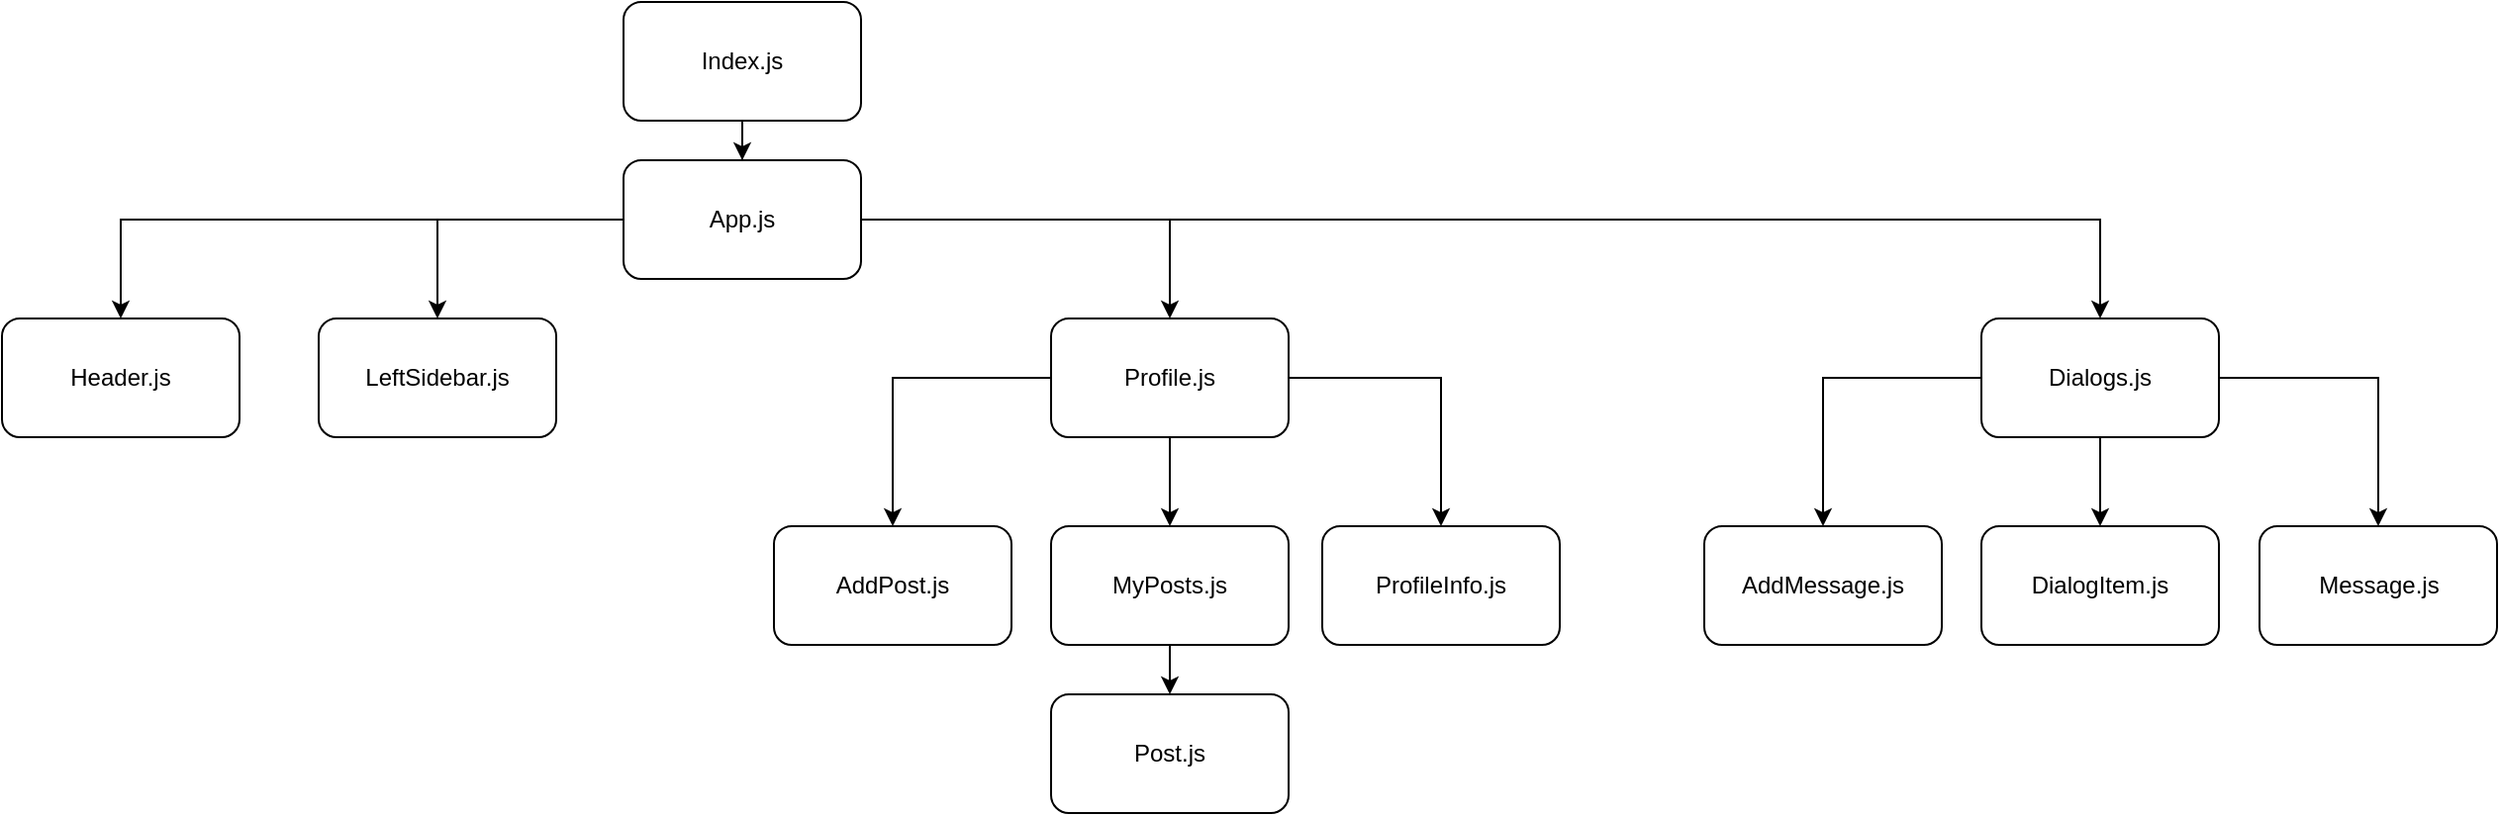 <mxfile version="20.4.0" type="github">
  <diagram id="xHOimHG9-8J5mxC2XHgx" name="Страница 1">
    <mxGraphModel dx="1347" dy="701" grid="1" gridSize="10" guides="1" tooltips="1" connect="1" arrows="1" fold="1" page="1" pageScale="1" pageWidth="827" pageHeight="1169" math="0" shadow="0">
      <root>
        <mxCell id="0" />
        <mxCell id="1" parent="0" />
        <mxCell id="pfRGDcLMg5ehwP8UyWYD-4" style="edgeStyle=orthogonalEdgeStyle;rounded=0;orthogonalLoop=1;jettySize=auto;html=1;" edge="1" parent="1" source="pfRGDcLMg5ehwP8UyWYD-2" target="pfRGDcLMg5ehwP8UyWYD-3">
          <mxGeometry relative="1" as="geometry" />
        </mxCell>
        <mxCell id="pfRGDcLMg5ehwP8UyWYD-2" value="Index.js" style="rounded=1;whiteSpace=wrap;html=1;" vertex="1" parent="1">
          <mxGeometry x="354" y="320" width="120" height="60" as="geometry" />
        </mxCell>
        <mxCell id="pfRGDcLMg5ehwP8UyWYD-9" style="edgeStyle=orthogonalEdgeStyle;rounded=0;orthogonalLoop=1;jettySize=auto;html=1;entryX=0.5;entryY=0;entryDx=0;entryDy=0;" edge="1" parent="1" source="pfRGDcLMg5ehwP8UyWYD-3" target="pfRGDcLMg5ehwP8UyWYD-6">
          <mxGeometry relative="1" as="geometry" />
        </mxCell>
        <mxCell id="pfRGDcLMg5ehwP8UyWYD-10" style="edgeStyle=orthogonalEdgeStyle;rounded=0;orthogonalLoop=1;jettySize=auto;html=1;" edge="1" parent="1" source="pfRGDcLMg5ehwP8UyWYD-3" target="pfRGDcLMg5ehwP8UyWYD-5">
          <mxGeometry relative="1" as="geometry" />
        </mxCell>
        <mxCell id="pfRGDcLMg5ehwP8UyWYD-12" style="edgeStyle=orthogonalEdgeStyle;rounded=0;orthogonalLoop=1;jettySize=auto;html=1;entryX=0.5;entryY=0;entryDx=0;entryDy=0;" edge="1" parent="1" source="pfRGDcLMg5ehwP8UyWYD-3" target="pfRGDcLMg5ehwP8UyWYD-7">
          <mxGeometry relative="1" as="geometry" />
        </mxCell>
        <mxCell id="pfRGDcLMg5ehwP8UyWYD-13" style="edgeStyle=orthogonalEdgeStyle;rounded=0;orthogonalLoop=1;jettySize=auto;html=1;" edge="1" parent="1" source="pfRGDcLMg5ehwP8UyWYD-3" target="pfRGDcLMg5ehwP8UyWYD-8">
          <mxGeometry relative="1" as="geometry" />
        </mxCell>
        <mxCell id="pfRGDcLMg5ehwP8UyWYD-3" value="App.js" style="rounded=1;whiteSpace=wrap;html=1;" vertex="1" parent="1">
          <mxGeometry x="354" y="400" width="120" height="60" as="geometry" />
        </mxCell>
        <mxCell id="pfRGDcLMg5ehwP8UyWYD-5" value="Header.js" style="rounded=1;whiteSpace=wrap;html=1;" vertex="1" parent="1">
          <mxGeometry x="40" y="480" width="120" height="60" as="geometry" />
        </mxCell>
        <mxCell id="pfRGDcLMg5ehwP8UyWYD-6" value="LeftSidebar.js" style="rounded=1;whiteSpace=wrap;html=1;" vertex="1" parent="1">
          <mxGeometry x="200" y="480" width="120" height="60" as="geometry" />
        </mxCell>
        <mxCell id="pfRGDcLMg5ehwP8UyWYD-20" style="edgeStyle=orthogonalEdgeStyle;rounded=0;orthogonalLoop=1;jettySize=auto;html=1;" edge="1" parent="1" source="pfRGDcLMg5ehwP8UyWYD-7" target="pfRGDcLMg5ehwP8UyWYD-17">
          <mxGeometry relative="1" as="geometry" />
        </mxCell>
        <mxCell id="pfRGDcLMg5ehwP8UyWYD-21" style="edgeStyle=orthogonalEdgeStyle;rounded=0;orthogonalLoop=1;jettySize=auto;html=1;" edge="1" parent="1" source="pfRGDcLMg5ehwP8UyWYD-7" target="pfRGDcLMg5ehwP8UyWYD-18">
          <mxGeometry relative="1" as="geometry" />
        </mxCell>
        <mxCell id="pfRGDcLMg5ehwP8UyWYD-22" style="edgeStyle=orthogonalEdgeStyle;rounded=0;orthogonalLoop=1;jettySize=auto;html=1;" edge="1" parent="1" source="pfRGDcLMg5ehwP8UyWYD-7" target="pfRGDcLMg5ehwP8UyWYD-19">
          <mxGeometry relative="1" as="geometry" />
        </mxCell>
        <mxCell id="pfRGDcLMg5ehwP8UyWYD-7" value="Profile.js" style="rounded=1;whiteSpace=wrap;html=1;" vertex="1" parent="1">
          <mxGeometry x="570" y="480" width="120" height="60" as="geometry" />
        </mxCell>
        <mxCell id="pfRGDcLMg5ehwP8UyWYD-25" style="edgeStyle=orthogonalEdgeStyle;rounded=0;orthogonalLoop=1;jettySize=auto;html=1;" edge="1" parent="1" source="pfRGDcLMg5ehwP8UyWYD-8" target="pfRGDcLMg5ehwP8UyWYD-14">
          <mxGeometry relative="1" as="geometry" />
        </mxCell>
        <mxCell id="pfRGDcLMg5ehwP8UyWYD-26" style="edgeStyle=orthogonalEdgeStyle;rounded=0;orthogonalLoop=1;jettySize=auto;html=1;" edge="1" parent="1" source="pfRGDcLMg5ehwP8UyWYD-8" target="pfRGDcLMg5ehwP8UyWYD-15">
          <mxGeometry relative="1" as="geometry" />
        </mxCell>
        <mxCell id="pfRGDcLMg5ehwP8UyWYD-27" style="edgeStyle=orthogonalEdgeStyle;rounded=0;orthogonalLoop=1;jettySize=auto;html=1;" edge="1" parent="1" source="pfRGDcLMg5ehwP8UyWYD-8" target="pfRGDcLMg5ehwP8UyWYD-16">
          <mxGeometry relative="1" as="geometry" />
        </mxCell>
        <mxCell id="pfRGDcLMg5ehwP8UyWYD-8" value="Dialogs.js" style="rounded=1;whiteSpace=wrap;html=1;" vertex="1" parent="1">
          <mxGeometry x="1040" y="480" width="120" height="60" as="geometry" />
        </mxCell>
        <mxCell id="pfRGDcLMg5ehwP8UyWYD-14" value="AddMessage.js" style="rounded=1;whiteSpace=wrap;html=1;" vertex="1" parent="1">
          <mxGeometry x="900" y="585" width="120" height="60" as="geometry" />
        </mxCell>
        <mxCell id="pfRGDcLMg5ehwP8UyWYD-15" value="DialogItem.js" style="rounded=1;whiteSpace=wrap;html=1;" vertex="1" parent="1">
          <mxGeometry x="1040" y="585" width="120" height="60" as="geometry" />
        </mxCell>
        <mxCell id="pfRGDcLMg5ehwP8UyWYD-16" value="Message.js" style="rounded=1;whiteSpace=wrap;html=1;" vertex="1" parent="1">
          <mxGeometry x="1180.5" y="585" width="120" height="60" as="geometry" />
        </mxCell>
        <mxCell id="pfRGDcLMg5ehwP8UyWYD-17" value="AddPost.js" style="rounded=1;whiteSpace=wrap;html=1;" vertex="1" parent="1">
          <mxGeometry x="430" y="585" width="120" height="60" as="geometry" />
        </mxCell>
        <mxCell id="pfRGDcLMg5ehwP8UyWYD-24" style="edgeStyle=orthogonalEdgeStyle;rounded=0;orthogonalLoop=1;jettySize=auto;html=1;" edge="1" parent="1" source="pfRGDcLMg5ehwP8UyWYD-18" target="pfRGDcLMg5ehwP8UyWYD-23">
          <mxGeometry relative="1" as="geometry" />
        </mxCell>
        <mxCell id="pfRGDcLMg5ehwP8UyWYD-18" value="MyPosts.js" style="rounded=1;whiteSpace=wrap;html=1;" vertex="1" parent="1">
          <mxGeometry x="570" y="585" width="120" height="60" as="geometry" />
        </mxCell>
        <mxCell id="pfRGDcLMg5ehwP8UyWYD-19" value="ProfileInfo.js" style="rounded=1;whiteSpace=wrap;html=1;" vertex="1" parent="1">
          <mxGeometry x="707" y="585" width="120" height="60" as="geometry" />
        </mxCell>
        <mxCell id="pfRGDcLMg5ehwP8UyWYD-23" value="Post.js" style="rounded=1;whiteSpace=wrap;html=1;" vertex="1" parent="1">
          <mxGeometry x="570" y="670" width="120" height="60" as="geometry" />
        </mxCell>
      </root>
    </mxGraphModel>
  </diagram>
</mxfile>
